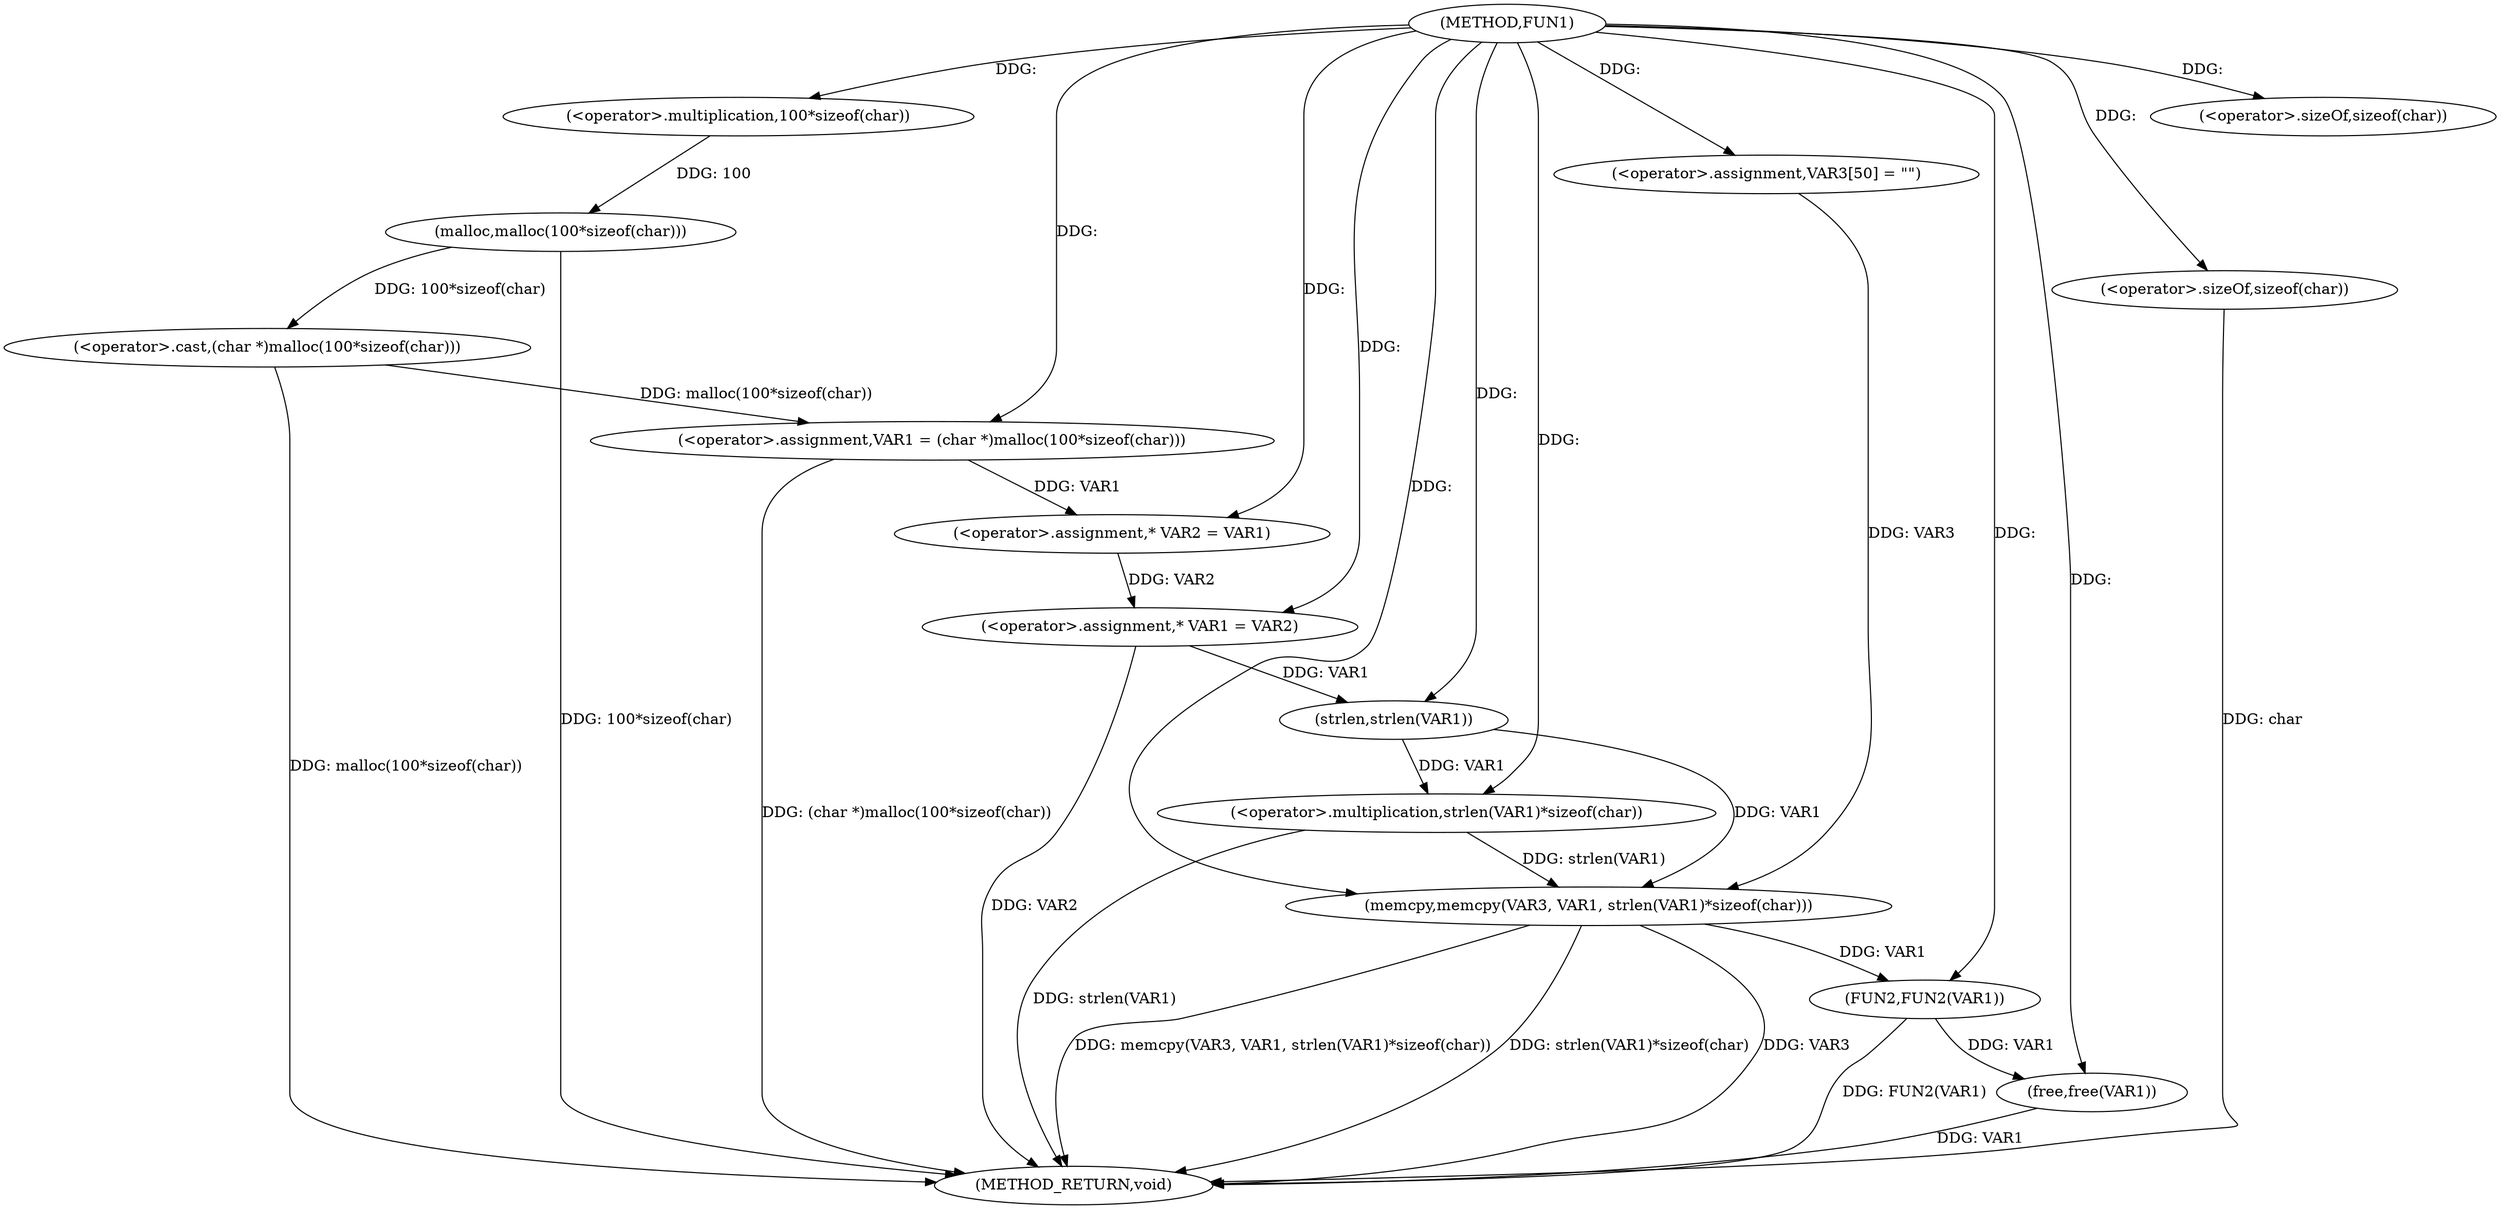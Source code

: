 digraph FUN1 {  
"1000100" [label = "(METHOD,FUN1)" ]
"1000138" [label = "(METHOD_RETURN,void)" ]
"1000103" [label = "(<operator>.assignment,VAR1 = (char *)malloc(100*sizeof(char)))" ]
"1000105" [label = "(<operator>.cast,(char *)malloc(100*sizeof(char)))" ]
"1000107" [label = "(malloc,malloc(100*sizeof(char)))" ]
"1000108" [label = "(<operator>.multiplication,100*sizeof(char))" ]
"1000110" [label = "(<operator>.sizeOf,sizeof(char))" ]
"1000114" [label = "(<operator>.assignment,* VAR2 = VAR1)" ]
"1000118" [label = "(<operator>.assignment,* VAR1 = VAR2)" ]
"1000123" [label = "(<operator>.assignment,VAR3[50] = \"\")" ]
"1000126" [label = "(memcpy,memcpy(VAR3, VAR1, strlen(VAR1)*sizeof(char)))" ]
"1000129" [label = "(<operator>.multiplication,strlen(VAR1)*sizeof(char))" ]
"1000130" [label = "(strlen,strlen(VAR1))" ]
"1000132" [label = "(<operator>.sizeOf,sizeof(char))" ]
"1000134" [label = "(FUN2,FUN2(VAR1))" ]
"1000136" [label = "(free,free(VAR1))" ]
  "1000107" -> "1000138"  [ label = "DDG: 100*sizeof(char)"] 
  "1000105" -> "1000138"  [ label = "DDG: malloc(100*sizeof(char))"] 
  "1000103" -> "1000138"  [ label = "DDG: (char *)malloc(100*sizeof(char))"] 
  "1000126" -> "1000138"  [ label = "DDG: VAR3"] 
  "1000132" -> "1000138"  [ label = "DDG: char"] 
  "1000118" -> "1000138"  [ label = "DDG: VAR2"] 
  "1000136" -> "1000138"  [ label = "DDG: VAR1"] 
  "1000129" -> "1000138"  [ label = "DDG: strlen(VAR1)"] 
  "1000126" -> "1000138"  [ label = "DDG: memcpy(VAR3, VAR1, strlen(VAR1)*sizeof(char))"] 
  "1000126" -> "1000138"  [ label = "DDG: strlen(VAR1)*sizeof(char)"] 
  "1000134" -> "1000138"  [ label = "DDG: FUN2(VAR1)"] 
  "1000105" -> "1000103"  [ label = "DDG: malloc(100*sizeof(char))"] 
  "1000100" -> "1000103"  [ label = "DDG: "] 
  "1000107" -> "1000105"  [ label = "DDG: 100*sizeof(char)"] 
  "1000108" -> "1000107"  [ label = "DDG: 100"] 
  "1000100" -> "1000108"  [ label = "DDG: "] 
  "1000100" -> "1000110"  [ label = "DDG: "] 
  "1000103" -> "1000114"  [ label = "DDG: VAR1"] 
  "1000100" -> "1000114"  [ label = "DDG: "] 
  "1000114" -> "1000118"  [ label = "DDG: VAR2"] 
  "1000100" -> "1000118"  [ label = "DDG: "] 
  "1000100" -> "1000123"  [ label = "DDG: "] 
  "1000123" -> "1000126"  [ label = "DDG: VAR3"] 
  "1000100" -> "1000126"  [ label = "DDG: "] 
  "1000130" -> "1000126"  [ label = "DDG: VAR1"] 
  "1000129" -> "1000126"  [ label = "DDG: strlen(VAR1)"] 
  "1000130" -> "1000129"  [ label = "DDG: VAR1"] 
  "1000118" -> "1000130"  [ label = "DDG: VAR1"] 
  "1000100" -> "1000130"  [ label = "DDG: "] 
  "1000100" -> "1000129"  [ label = "DDG: "] 
  "1000100" -> "1000132"  [ label = "DDG: "] 
  "1000126" -> "1000134"  [ label = "DDG: VAR1"] 
  "1000100" -> "1000134"  [ label = "DDG: "] 
  "1000134" -> "1000136"  [ label = "DDG: VAR1"] 
  "1000100" -> "1000136"  [ label = "DDG: "] 
}
